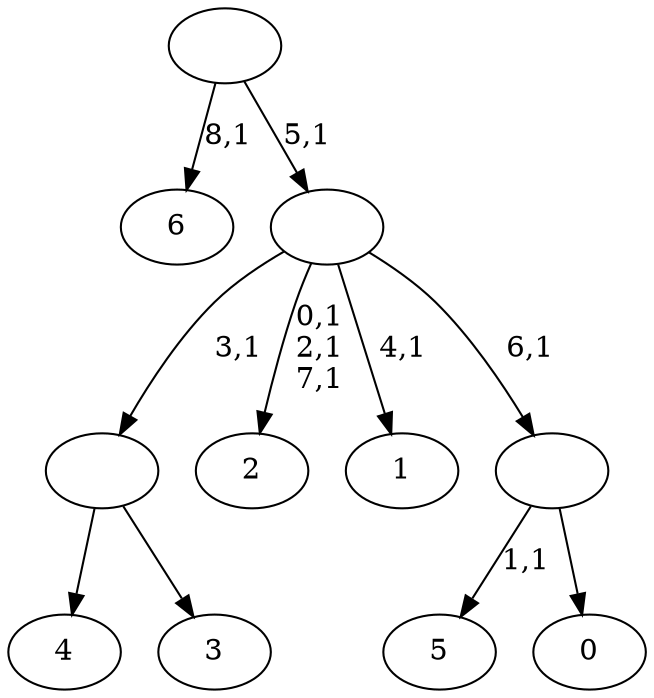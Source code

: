 digraph T {
	16 [label="6"]
	14 [label="5"]
	12 [label="4"]
	11 [label="3"]
	10 [label=""]
	9 [label="2"]
	5 [label="1"]
	3 [label="0"]
	2 [label=""]
	1 [label=""]
	0 [label=""]
	10 -> 12 [label=""]
	10 -> 11 [label=""]
	2 -> 14 [label="1,1"]
	2 -> 3 [label=""]
	1 -> 5 [label="4,1"]
	1 -> 9 [label="0,1\n2,1\n7,1"]
	1 -> 10 [label="3,1"]
	1 -> 2 [label="6,1"]
	0 -> 16 [label="8,1"]
	0 -> 1 [label="5,1"]
}
